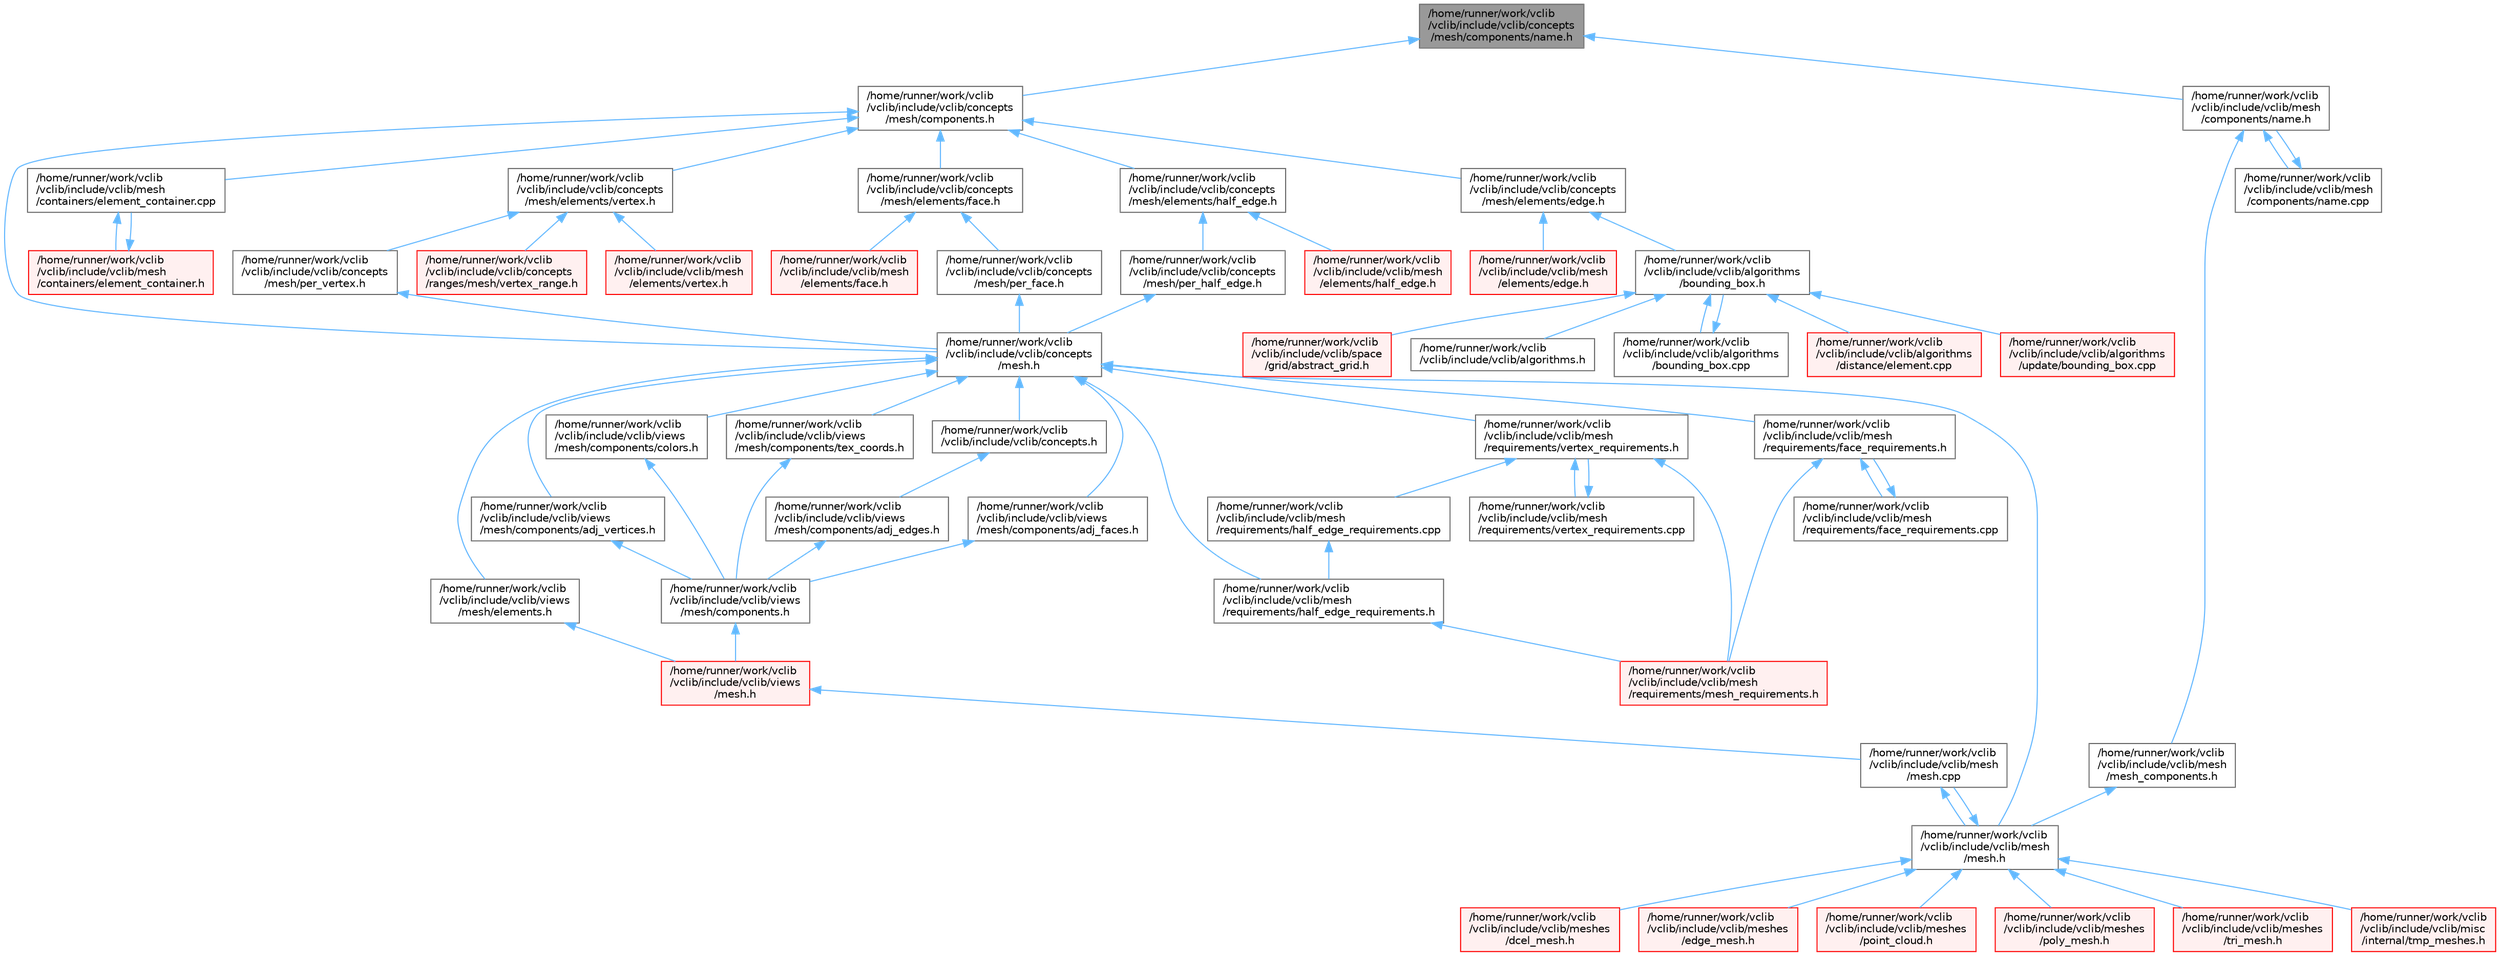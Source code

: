 digraph "/home/runner/work/vclib/vclib/include/vclib/concepts/mesh/components/name.h"
{
 // LATEX_PDF_SIZE
  bgcolor="transparent";
  edge [fontname=Helvetica,fontsize=10,labelfontname=Helvetica,labelfontsize=10];
  node [fontname=Helvetica,fontsize=10,shape=box,height=0.2,width=0.4];
  Node1 [label="/home/runner/work/vclib\l/vclib/include/vclib/concepts\l/mesh/components/name.h",height=0.2,width=0.4,color="gray40", fillcolor="grey60", style="filled", fontcolor="black",tooltip=" "];
  Node1 -> Node2 [dir="back",color="steelblue1",style="solid"];
  Node2 [label="/home/runner/work/vclib\l/vclib/include/vclib/concepts\l/mesh/components.h",height=0.2,width=0.4,color="grey40", fillcolor="white", style="filled",URL="$concepts_2mesh_2components_8h.html",tooltip=" "];
  Node2 -> Node3 [dir="back",color="steelblue1",style="solid"];
  Node3 [label="/home/runner/work/vclib\l/vclib/include/vclib/concepts\l/mesh.h",height=0.2,width=0.4,color="grey40", fillcolor="white", style="filled",URL="$concepts_2mesh_8h.html",tooltip=" "];
  Node3 -> Node4 [dir="back",color="steelblue1",style="solid"];
  Node4 [label="/home/runner/work/vclib\l/vclib/include/vclib/concepts.h",height=0.2,width=0.4,color="grey40", fillcolor="white", style="filled",URL="$concepts_8h.html",tooltip=" "];
  Node4 -> Node5 [dir="back",color="steelblue1",style="solid"];
  Node5 [label="/home/runner/work/vclib\l/vclib/include/vclib/views\l/mesh/components/adj_edges.h",height=0.2,width=0.4,color="grey40", fillcolor="white", style="filled",URL="$adj__edges_8h.html",tooltip=" "];
  Node5 -> Node6 [dir="back",color="steelblue1",style="solid"];
  Node6 [label="/home/runner/work/vclib\l/vclib/include/vclib/views\l/mesh/components.h",height=0.2,width=0.4,color="grey40", fillcolor="white", style="filled",URL="$views_2mesh_2components_8h.html",tooltip=" "];
  Node6 -> Node7 [dir="back",color="steelblue1",style="solid"];
  Node7 [label="/home/runner/work/vclib\l/vclib/include/vclib/views\l/mesh.h",height=0.2,width=0.4,color="red", fillcolor="#FFF0F0", style="filled",URL="$views_2mesh_8h.html",tooltip=" "];
  Node7 -> Node92 [dir="back",color="steelblue1",style="solid"];
  Node92 [label="/home/runner/work/vclib\l/vclib/include/vclib/mesh\l/mesh.cpp",height=0.2,width=0.4,color="grey40", fillcolor="white", style="filled",URL="$mesh_2mesh_8cpp.html",tooltip=" "];
  Node92 -> Node93 [dir="back",color="steelblue1",style="solid"];
  Node93 [label="/home/runner/work/vclib\l/vclib/include/vclib/mesh\l/mesh.h",height=0.2,width=0.4,color="grey40", fillcolor="white", style="filled",URL="$mesh_2mesh_8h.html",tooltip=" "];
  Node93 -> Node92 [dir="back",color="steelblue1",style="solid"];
  Node93 -> Node94 [dir="back",color="steelblue1",style="solid"];
  Node94 [label="/home/runner/work/vclib\l/vclib/include/vclib/meshes\l/dcel_mesh.h",height=0.2,width=0.4,color="red", fillcolor="#FFF0F0", style="filled",URL="$dcel__mesh_8h.html",tooltip=" "];
  Node93 -> Node96 [dir="back",color="steelblue1",style="solid"];
  Node96 [label="/home/runner/work/vclib\l/vclib/include/vclib/meshes\l/edge_mesh.h",height=0.2,width=0.4,color="red", fillcolor="#FFF0F0", style="filled",URL="$edge__mesh_8h.html",tooltip=" "];
  Node93 -> Node97 [dir="back",color="steelblue1",style="solid"];
  Node97 [label="/home/runner/work/vclib\l/vclib/include/vclib/meshes\l/point_cloud.h",height=0.2,width=0.4,color="red", fillcolor="#FFF0F0", style="filled",URL="$point__cloud_8h.html",tooltip=" "];
  Node93 -> Node98 [dir="back",color="steelblue1",style="solid"];
  Node98 [label="/home/runner/work/vclib\l/vclib/include/vclib/meshes\l/poly_mesh.h",height=0.2,width=0.4,color="red", fillcolor="#FFF0F0", style="filled",URL="$poly__mesh_8h.html",tooltip=" "];
  Node93 -> Node99 [dir="back",color="steelblue1",style="solid"];
  Node99 [label="/home/runner/work/vclib\l/vclib/include/vclib/meshes\l/tri_mesh.h",height=0.2,width=0.4,color="red", fillcolor="#FFF0F0", style="filled",URL="$tri__mesh_8h.html",tooltip=" "];
  Node93 -> Node100 [dir="back",color="steelblue1",style="solid"];
  Node100 [label="/home/runner/work/vclib\l/vclib/include/vclib/misc\l/internal/tmp_meshes.h",height=0.2,width=0.4,color="red", fillcolor="#FFF0F0", style="filled",URL="$tmp__meshes_8h.html",tooltip=" "];
  Node3 -> Node93 [dir="back",color="steelblue1",style="solid"];
  Node3 -> Node102 [dir="back",color="steelblue1",style="solid"];
  Node102 [label="/home/runner/work/vclib\l/vclib/include/vclib/mesh\l/requirements/face_requirements.h",height=0.2,width=0.4,color="grey40", fillcolor="white", style="filled",URL="$face__requirements_8h.html",tooltip=" "];
  Node102 -> Node103 [dir="back",color="steelblue1",style="solid"];
  Node103 [label="/home/runner/work/vclib\l/vclib/include/vclib/mesh\l/requirements/face_requirements.cpp",height=0.2,width=0.4,color="grey40", fillcolor="white", style="filled",URL="$face__requirements_8cpp.html",tooltip=" "];
  Node103 -> Node102 [dir="back",color="steelblue1",style="solid"];
  Node102 -> Node104 [dir="back",color="steelblue1",style="solid"];
  Node104 [label="/home/runner/work/vclib\l/vclib/include/vclib/mesh\l/requirements/mesh_requirements.h",height=0.2,width=0.4,color="red", fillcolor="#FFF0F0", style="filled",URL="$mesh__requirements_8h.html",tooltip=" "];
  Node3 -> Node170 [dir="back",color="steelblue1",style="solid"];
  Node170 [label="/home/runner/work/vclib\l/vclib/include/vclib/mesh\l/requirements/half_edge_requirements.h",height=0.2,width=0.4,color="grey40", fillcolor="white", style="filled",URL="$half__edge__requirements_8h.html",tooltip=" "];
  Node170 -> Node104 [dir="back",color="steelblue1",style="solid"];
  Node3 -> Node171 [dir="back",color="steelblue1",style="solid"];
  Node171 [label="/home/runner/work/vclib\l/vclib/include/vclib/mesh\l/requirements/vertex_requirements.h",height=0.2,width=0.4,color="grey40", fillcolor="white", style="filled",URL="$vertex__requirements_8h.html",tooltip=" "];
  Node171 -> Node172 [dir="back",color="steelblue1",style="solid"];
  Node172 [label="/home/runner/work/vclib\l/vclib/include/vclib/mesh\l/requirements/half_edge_requirements.cpp",height=0.2,width=0.4,color="grey40", fillcolor="white", style="filled",URL="$half__edge__requirements_8cpp.html",tooltip=" "];
  Node172 -> Node170 [dir="back",color="steelblue1",style="solid"];
  Node171 -> Node104 [dir="back",color="steelblue1",style="solid"];
  Node171 -> Node173 [dir="back",color="steelblue1",style="solid"];
  Node173 [label="/home/runner/work/vclib\l/vclib/include/vclib/mesh\l/requirements/vertex_requirements.cpp",height=0.2,width=0.4,color="grey40", fillcolor="white", style="filled",URL="$vertex__requirements_8cpp.html",tooltip=" "];
  Node173 -> Node171 [dir="back",color="steelblue1",style="solid"];
  Node3 -> Node174 [dir="back",color="steelblue1",style="solid"];
  Node174 [label="/home/runner/work/vclib\l/vclib/include/vclib/views\l/mesh/components/adj_faces.h",height=0.2,width=0.4,color="grey40", fillcolor="white", style="filled",URL="$adj__faces_8h.html",tooltip=" "];
  Node174 -> Node6 [dir="back",color="steelblue1",style="solid"];
  Node3 -> Node175 [dir="back",color="steelblue1",style="solid"];
  Node175 [label="/home/runner/work/vclib\l/vclib/include/vclib/views\l/mesh/components/adj_vertices.h",height=0.2,width=0.4,color="grey40", fillcolor="white", style="filled",URL="$adj__vertices_8h.html",tooltip=" "];
  Node175 -> Node6 [dir="back",color="steelblue1",style="solid"];
  Node3 -> Node176 [dir="back",color="steelblue1",style="solid"];
  Node176 [label="/home/runner/work/vclib\l/vclib/include/vclib/views\l/mesh/components/colors.h",height=0.2,width=0.4,color="grey40", fillcolor="white", style="filled",URL="$colors_8h.html",tooltip=" "];
  Node176 -> Node6 [dir="back",color="steelblue1",style="solid"];
  Node3 -> Node177 [dir="back",color="steelblue1",style="solid"];
  Node177 [label="/home/runner/work/vclib\l/vclib/include/vclib/views\l/mesh/components/tex_coords.h",height=0.2,width=0.4,color="grey40", fillcolor="white", style="filled",URL="$tex__coords_8h.html",tooltip=" "];
  Node177 -> Node6 [dir="back",color="steelblue1",style="solid"];
  Node3 -> Node178 [dir="back",color="steelblue1",style="solid"];
  Node178 [label="/home/runner/work/vclib\l/vclib/include/vclib/views\l/mesh/elements.h",height=0.2,width=0.4,color="grey40", fillcolor="white", style="filled",URL="$elements_8h.html",tooltip=" "];
  Node178 -> Node7 [dir="back",color="steelblue1",style="solid"];
  Node2 -> Node179 [dir="back",color="steelblue1",style="solid"];
  Node179 [label="/home/runner/work/vclib\l/vclib/include/vclib/concepts\l/mesh/elements/edge.h",height=0.2,width=0.4,color="grey40", fillcolor="white", style="filled",URL="$concepts_2mesh_2elements_2edge_8h.html",tooltip=" "];
  Node179 -> Node106 [dir="back",color="steelblue1",style="solid"];
  Node106 [label="/home/runner/work/vclib\l/vclib/include/vclib/algorithms\l/bounding_box.h",height=0.2,width=0.4,color="grey40", fillcolor="white", style="filled",URL="$algorithms_2bounding__box_8h.html",tooltip=" "];
  Node106 -> Node14 [dir="back",color="steelblue1",style="solid"];
  Node14 [label="/home/runner/work/vclib\l/vclib/include/vclib/algorithms.h",height=0.2,width=0.4,color="grey40", fillcolor="white", style="filled",URL="$algorithms_8h.html",tooltip=" "];
  Node106 -> Node107 [dir="back",color="steelblue1",style="solid"];
  Node107 [label="/home/runner/work/vclib\l/vclib/include/vclib/algorithms\l/bounding_box.cpp",height=0.2,width=0.4,color="grey40", fillcolor="white", style="filled",URL="$algorithms_2bounding__box_8cpp.html",tooltip=" "];
  Node107 -> Node106 [dir="back",color="steelblue1",style="solid"];
  Node106 -> Node10 [dir="back",color="steelblue1",style="solid"];
  Node10 [label="/home/runner/work/vclib\l/vclib/include/vclib/algorithms\l/distance/element.cpp",height=0.2,width=0.4,color="red", fillcolor="#FFF0F0", style="filled",URL="$algorithms_2distance_2element_8cpp.html",tooltip=" "];
  Node106 -> Node108 [dir="back",color="steelblue1",style="solid"];
  Node108 [label="/home/runner/work/vclib\l/vclib/include/vclib/algorithms\l/update/bounding_box.cpp",height=0.2,width=0.4,color="red", fillcolor="#FFF0F0", style="filled",URL="$algorithms_2update_2bounding__box_8cpp.html",tooltip=" "];
  Node106 -> Node16 [dir="back",color="steelblue1",style="solid"];
  Node16 [label="/home/runner/work/vclib\l/vclib/include/vclib/space\l/grid/abstract_grid.h",height=0.2,width=0.4,color="red", fillcolor="#FFF0F0", style="filled",URL="$abstract__grid_8h.html",tooltip=" "];
  Node179 -> Node180 [dir="back",color="steelblue1",style="solid"];
  Node180 [label="/home/runner/work/vclib\l/vclib/include/vclib/mesh\l/elements/edge.h",height=0.2,width=0.4,color="red", fillcolor="#FFF0F0", style="filled",URL="$mesh_2elements_2edge_8h.html",tooltip=" "];
  Node2 -> Node185 [dir="back",color="steelblue1",style="solid"];
  Node185 [label="/home/runner/work/vclib\l/vclib/include/vclib/concepts\l/mesh/elements/face.h",height=0.2,width=0.4,color="grey40", fillcolor="white", style="filled",URL="$concepts_2mesh_2elements_2face_8h.html",tooltip=" "];
  Node185 -> Node186 [dir="back",color="steelblue1",style="solid"];
  Node186 [label="/home/runner/work/vclib\l/vclib/include/vclib/concepts\l/mesh/per_face.h",height=0.2,width=0.4,color="grey40", fillcolor="white", style="filled",URL="$per__face_8h.html",tooltip=" "];
  Node186 -> Node3 [dir="back",color="steelblue1",style="solid"];
  Node185 -> Node187 [dir="back",color="steelblue1",style="solid"];
  Node187 [label="/home/runner/work/vclib\l/vclib/include/vclib/mesh\l/elements/face.h",height=0.2,width=0.4,color="red", fillcolor="#FFF0F0", style="filled",URL="$mesh_2elements_2face_8h.html",tooltip=" "];
  Node2 -> Node193 [dir="back",color="steelblue1",style="solid"];
  Node193 [label="/home/runner/work/vclib\l/vclib/include/vclib/concepts\l/mesh/elements/half_edge.h",height=0.2,width=0.4,color="grey40", fillcolor="white", style="filled",URL="$concepts_2mesh_2elements_2half__edge_8h.html",tooltip=" "];
  Node193 -> Node194 [dir="back",color="steelblue1",style="solid"];
  Node194 [label="/home/runner/work/vclib\l/vclib/include/vclib/concepts\l/mesh/per_half_edge.h",height=0.2,width=0.4,color="grey40", fillcolor="white", style="filled",URL="$per__half__edge_8h.html",tooltip=" "];
  Node194 -> Node3 [dir="back",color="steelblue1",style="solid"];
  Node193 -> Node195 [dir="back",color="steelblue1",style="solid"];
  Node195 [label="/home/runner/work/vclib\l/vclib/include/vclib/mesh\l/elements/half_edge.h",height=0.2,width=0.4,color="red", fillcolor="#FFF0F0", style="filled",URL="$mesh_2elements_2half__edge_8h.html",tooltip=" "];
  Node2 -> Node199 [dir="back",color="steelblue1",style="solid"];
  Node199 [label="/home/runner/work/vclib\l/vclib/include/vclib/concepts\l/mesh/elements/vertex.h",height=0.2,width=0.4,color="grey40", fillcolor="white", style="filled",URL="$concepts_2mesh_2elements_2vertex_8h.html",tooltip=" "];
  Node199 -> Node200 [dir="back",color="steelblue1",style="solid"];
  Node200 [label="/home/runner/work/vclib\l/vclib/include/vclib/concepts\l/mesh/per_vertex.h",height=0.2,width=0.4,color="grey40", fillcolor="white", style="filled",URL="$per__vertex_8h.html",tooltip=" "];
  Node200 -> Node3 [dir="back",color="steelblue1",style="solid"];
  Node199 -> Node201 [dir="back",color="steelblue1",style="solid"];
  Node201 [label="/home/runner/work/vclib\l/vclib/include/vclib/concepts\l/ranges/mesh/vertex_range.h",height=0.2,width=0.4,color="red", fillcolor="#FFF0F0", style="filled",URL="$vertex__range_8h.html",tooltip=" "];
  Node199 -> Node214 [dir="back",color="steelblue1",style="solid"];
  Node214 [label="/home/runner/work/vclib\l/vclib/include/vclib/mesh\l/elements/vertex.h",height=0.2,width=0.4,color="red", fillcolor="#FFF0F0", style="filled",URL="$mesh_2elements_2vertex_8h.html",tooltip=" "];
  Node2 -> Node218 [dir="back",color="steelblue1",style="solid"];
  Node218 [label="/home/runner/work/vclib\l/vclib/include/vclib/mesh\l/containers/element_container.cpp",height=0.2,width=0.4,color="grey40", fillcolor="white", style="filled",URL="$element__container_8cpp.html",tooltip=" "];
  Node218 -> Node219 [dir="back",color="steelblue1",style="solid"];
  Node219 [label="/home/runner/work/vclib\l/vclib/include/vclib/mesh\l/containers/element_container.h",height=0.2,width=0.4,color="red", fillcolor="#FFF0F0", style="filled",URL="$element__container_8h.html",tooltip=" "];
  Node219 -> Node218 [dir="back",color="steelblue1",style="solid"];
  Node1 -> Node220 [dir="back",color="steelblue1",style="solid"];
  Node220 [label="/home/runner/work/vclib\l/vclib/include/vclib/mesh\l/components/name.h",height=0.2,width=0.4,color="grey40", fillcolor="white", style="filled",URL="$mesh_2components_2name_8h.html",tooltip=" "];
  Node220 -> Node221 [dir="back",color="steelblue1",style="solid"];
  Node221 [label="/home/runner/work/vclib\l/vclib/include/vclib/mesh\l/components/name.cpp",height=0.2,width=0.4,color="grey40", fillcolor="white", style="filled",URL="$name_8cpp.html",tooltip=" "];
  Node221 -> Node220 [dir="back",color="steelblue1",style="solid"];
  Node220 -> Node222 [dir="back",color="steelblue1",style="solid"];
  Node222 [label="/home/runner/work/vclib\l/vclib/include/vclib/mesh\l/mesh_components.h",height=0.2,width=0.4,color="grey40", fillcolor="white", style="filled",URL="$mesh__components_8h.html",tooltip=" "];
  Node222 -> Node93 [dir="back",color="steelblue1",style="solid"];
}
